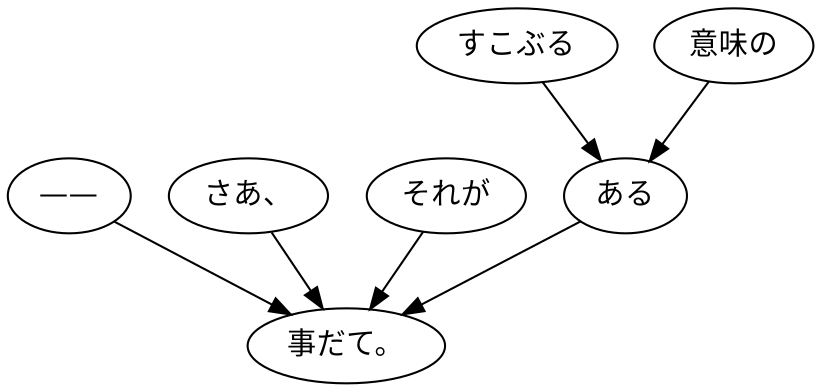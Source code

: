 digraph graph2057 {
	node0 [label="——"];
	node1 [label="さあ、"];
	node2 [label="それが"];
	node3 [label="すこぶる"];
	node4 [label="意味の"];
	node5 [label="ある"];
	node6 [label="事だて。"];
	node0 -> node6;
	node1 -> node6;
	node2 -> node6;
	node3 -> node5;
	node4 -> node5;
	node5 -> node6;
}
